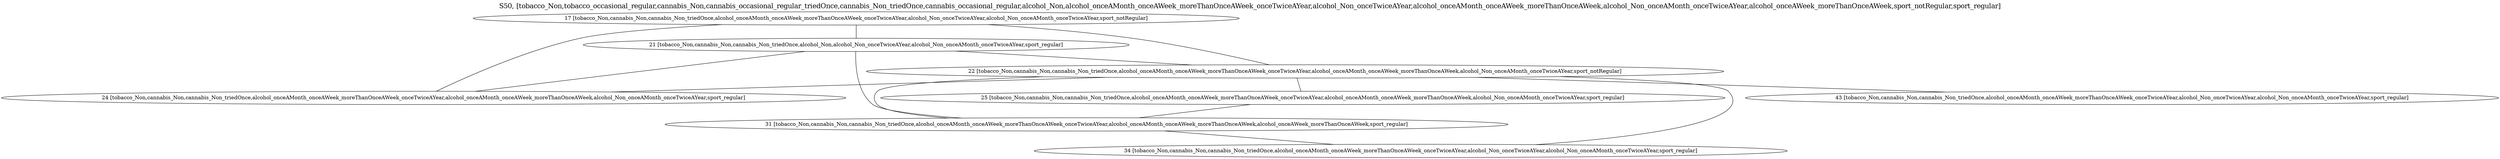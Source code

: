 Graph {
	labelloc=top;
	fontsize=18;
	label="S50, [tobacco_Non,tobacco_occasional_regular,cannabis_Non,cannabis_occasional_regular_triedOnce,cannabis_Non_triedOnce,cannabis_occasional_regular,alcohol_Non,alcohol_onceAMonth_onceAWeek_moreThanOnceAWeek_onceTwiceAYear,alcohol_Non_onceTwiceAYear,alcohol_onceAMonth_onceAWeek_moreThanOnceAWeek,alcohol_Non_onceAMonth_onceTwiceAYear,alcohol_onceAWeek_moreThanOnceAWeek,sport_notRegular,sport_regular]";
	17 [label="17 [tobacco_Non,cannabis_Non,cannabis_Non_triedOnce,alcohol_onceAMonth_onceAWeek_moreThanOnceAWeek_onceTwiceAYear,alcohol_Non_onceTwiceAYear,alcohol_Non_onceAMonth_onceTwiceAYear,sport_notRegular]"];
	21 [label="21 [tobacco_Non,cannabis_Non,cannabis_Non_triedOnce,alcohol_Non,alcohol_Non_onceTwiceAYear,alcohol_Non_onceAMonth_onceTwiceAYear,sport_regular]"];
	22 [label="22 [tobacco_Non,cannabis_Non,cannabis_Non_triedOnce,alcohol_onceAMonth_onceAWeek_moreThanOnceAWeek_onceTwiceAYear,alcohol_onceAMonth_onceAWeek_moreThanOnceAWeek,alcohol_Non_onceAMonth_onceTwiceAYear,sport_notRegular]"];
	24 [label="24 [tobacco_Non,cannabis_Non,cannabis_Non_triedOnce,alcohol_onceAMonth_onceAWeek_moreThanOnceAWeek_onceTwiceAYear,alcohol_onceAMonth_onceAWeek_moreThanOnceAWeek,alcohol_Non_onceAMonth_onceTwiceAYear,sport_regular]"];
	25 [label="25 [tobacco_Non,cannabis_Non,cannabis_Non_triedOnce,alcohol_onceAMonth_onceAWeek_moreThanOnceAWeek_onceTwiceAYear,alcohol_onceAMonth_onceAWeek_moreThanOnceAWeek,alcohol_Non_onceAMonth_onceTwiceAYear,sport_regular]"];
	31 [label="31 [tobacco_Non,cannabis_Non,cannabis_Non_triedOnce,alcohol_onceAMonth_onceAWeek_moreThanOnceAWeek_onceTwiceAYear,alcohol_onceAMonth_onceAWeek_moreThanOnceAWeek,alcohol_onceAWeek_moreThanOnceAWeek,sport_regular]"];
	34 [label="34 [tobacco_Non,cannabis_Non,cannabis_Non_triedOnce,alcohol_onceAMonth_onceAWeek_moreThanOnceAWeek_onceTwiceAYear,alcohol_Non_onceTwiceAYear,alcohol_Non_onceAMonth_onceTwiceAYear,sport_regular]"];
	43 [label="43 [tobacco_Non,cannabis_Non,cannabis_Non_triedOnce,alcohol_onceAMonth_onceAWeek_moreThanOnceAWeek_onceTwiceAYear,alcohol_Non_onceTwiceAYear,alcohol_Non_onceAMonth_onceTwiceAYear,sport_regular]"];
	17 -- 21;
	17 -- 22;
	17 -- 24;
	21 -- 22;
	21 -- 24;
	21 -- 31;
	22 -- 24;
	22 -- 25;
	22 -- 31;
	22 -- 34;
	22 -- 43;
	25 -- 31;
	31 -- 34;
}